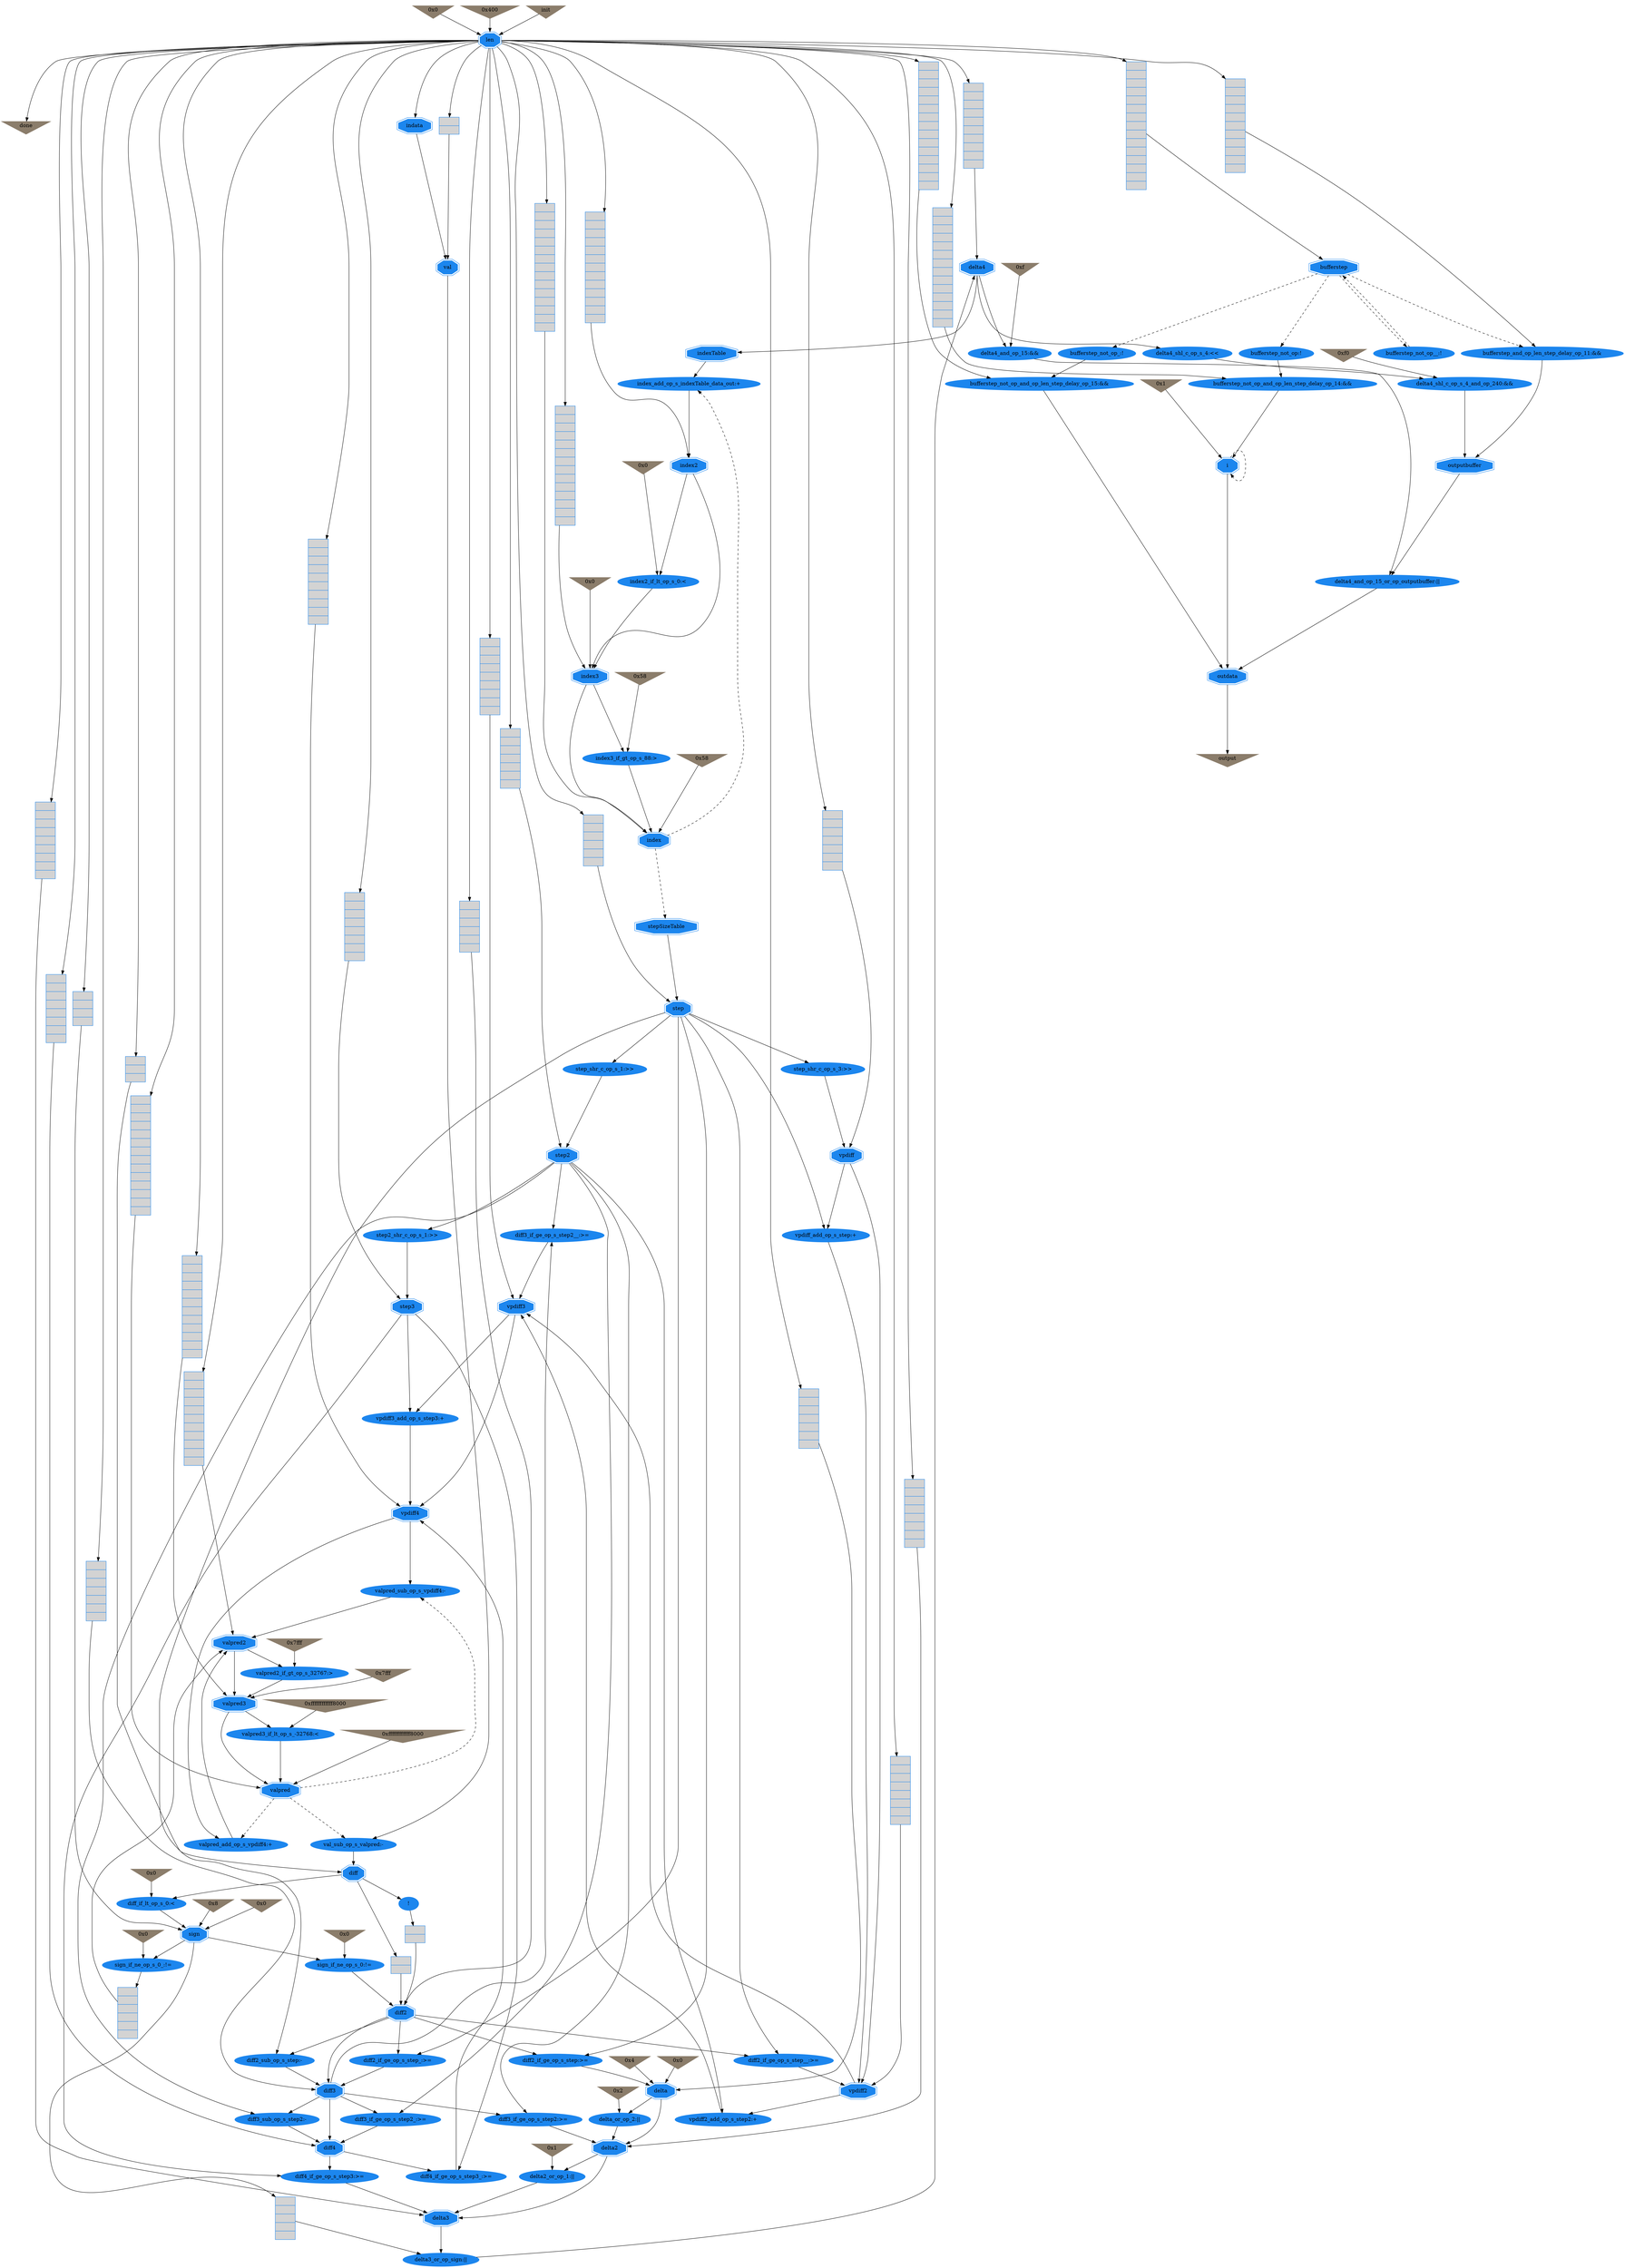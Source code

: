 digraph adpcm_coder {
	// Components (Nodes)
	node [shape=ellipse, style=filled, color=dodgerblue2];
	"done" [color=bisque4 shape=invtriangle label="done"];
	"c100" [color=bisque4 shape=invtriangle label="0x58"];
	"indexTable" [label="indexTable" shape=doubleoctagon  color=dodgerblue2 ];
	"c89" [color=bisque4 shape=invtriangle label="0x2"];
	"outdata" [label="outdata" shape=doubleoctagon  color=dodgerblue2 ];
	"c85" [color=bisque4 shape=invtriangle label="0x0"];
	"c119" [label="{|||||||||}" shape=record fillcolor=lightgray  color=dodgerblue2 ];
	"c104" [label="{||}" shape=record fillcolor=lightgray  color=dodgerblue2 ];
	"diff3_if_ge_op_s_step2__" [label="diff3_if_ge_op_s_step2__:>="  color=dodgerblue2 ];
	"step_shr_c_op_s_1" [label="step_shr_c_op_s_1:>>"  color=dodgerblue2 ];
	"delta2" [label="delta2" shape=doubleoctagon  color=dodgerblue2 ];
	"index3" [label="index3" shape=doubleoctagon  color=dodgerblue2 ];
	"c123" [label="{|||||||||||||}" shape=record fillcolor=lightgray  color=dodgerblue2 ];
	"c121" [label="{|||||||||||}" shape=record fillcolor=lightgray  color=dodgerblue2 ];
	"c125" [label="{||||||||||||||}" shape=record fillcolor=lightgray  color=dodgerblue2 ];
	"stepSizeTable" [label="stepSizeTable" shape=doubleoctagon  color=dodgerblue2 ];
	"len_step_delay_op_14" [label="{|||||||||||||}" shape=record fillcolor=lightgray  color=dodgerblue2 ];
	"valpred" [label="valpred" shape=doubleoctagon  color=dodgerblue2 ];
	"index3_if_gt_op_s_88" [label="index3_if_gt_op_s_88:>"  color=dodgerblue2 ];
	"indata" [label="indata" shape=doubleoctagon  color=dodgerblue2 ];
	"len" [label="len" shape=doubleoctagon  color=dodgerblue2 ];
	"c87" [color=bisque4 shape=invtriangle label="0x4"];
	"diff2_sub_op_s_step" [label="diff2_sub_op_s_step:-"  color=dodgerblue2 ];
	"c102" [color=bisque4 shape=invtriangle label="0xf"];
	"c117" [label="{||||||||}" shape=record fillcolor=lightgray  color=dodgerblue2 ];
	"diff3_if_ge_op_s_step2" [label="diff3_if_ge_op_s_step2:>="  color=dodgerblue2 ];
	"c106" [label="{|||||}" shape=record fillcolor=lightgray  color=dodgerblue2 ];
	"delta3_or_op_sign" [label="delta3_or_op_sign:||"  color=dodgerblue2 ];
	"vpdiff3_add_op_s_step3" [label="vpdiff3_add_op_s_step3:+"  color=dodgerblue2 ];
	"vpdiff3" [label="vpdiff3" shape=doubleoctagon  color=dodgerblue2 ];
	"valpred_sub_op_s_vpdiff4" [label="valpred_sub_op_s_vpdiff4:-"  color=dodgerblue2 ];
	"c81" [color=bisque4 shape=invtriangle label="0x0"];
	"c83" [color=bisque4 shape=invtriangle label="0x0"];
	"sign_if_ne_op_s_0" [label="sign_if_ne_op_s_0:!="  color=dodgerblue2 ];
	"delta" [label="delta" shape=doubleoctagon  color=dodgerblue2 ];
	"c96" [color=bisque4 shape=invtriangle label="0x0"];
	"diff4" [label="diff4" shape=doubleoctagon  color=dodgerblue2 ];
	"c111" [label="{||||||}" shape=record fillcolor=lightgray  color=dodgerblue2 ];
	"c126" [label="{||||||||||||||}" shape=record fillcolor=lightgray  color=dodgerblue2 ];
	"step2_shr_c_op_s_1" [label="step2_shr_c_op_s_1:>>"  color=dodgerblue2 ];
	"c115" [label="{|||||||}" shape=record fillcolor=lightgray  color=dodgerblue2 ];
	"valpred2_if_gt_op_s_32767" [label="valpred2_if_gt_op_s_32767:>"  color=dodgerblue2 ];
	"len_step_delay_op_11" [label="{||||||||||}" shape=record fillcolor=lightgray  color=dodgerblue2 ];
	"delta4_shl_c_op_s_4" [label="delta4_shl_c_op_s_4:<<"  color=dodgerblue2 ];
	"index_add_op_s_indexTable_data_out" [label="index_add_op_s_indexTable_data_out:+"  color=dodgerblue2 ];
	"step" [label="step" shape=doubleoctagon  color=dodgerblue2 ];
	"step2" [label="step2" shape=doubleoctagon  color=dodgerblue2 ];
	"step3" [label="step3" shape=doubleoctagon  color=dodgerblue2 ];
	"output" [color=bisque4 shape=invtriangle label="output"];
	"c90" [color=bisque4 shape=invtriangle label="0x1"];
	"c92" [color=bisque4 shape=invtriangle label="0xf0"];
	"c109" [label="{||||||}" shape=record fillcolor=lightgray  color=dodgerblue2 ];
	"diff_if_lt_op_s_0" [label="diff_if_lt_op_s_0:<"  color=dodgerblue2 ];
	"c98" [color=bisque4 shape=invtriangle label="0xffffffffffff8000"];
	"diff2" [label="diff2" shape=doubleoctagon  color=dodgerblue2 ];
	"c94" [color=bisque4 shape=invtriangle label="0x7fff"];
	"c128" [label="{||||}" shape=record fillcolor=lightgray  color=dodgerblue2 ];
	"c113" [label="{|||||||}" shape=record fillcolor=lightgray  color=dodgerblue2 ];
	"valpred_add_op_s_vpdiff4" [label="valpred_add_op_s_vpdiff4:+"  color=dodgerblue2 ];
	"delta2_or_op_1" [label="delta2_or_op_1:||"  color=dodgerblue2 ];
	"vpdiff_add_op_s_step" [label="vpdiff_add_op_s_step:+"  color=dodgerblue2 ];
	"delta4_and_op_15_or_op_outputbuffer" [label="delta4_and_op_15_or_op_outputbuffer:||"  color=dodgerblue2 ];
	"c130" [label="{|}" shape=record fillcolor=lightgray  color=dodgerblue2 ];
	"val" [label="val" shape=doubleoctagon  color=dodgerblue2 ];
	"bufferstep_not_op__" [label="bufferstep_not_op__:!"  color=dodgerblue2 ];
	"len_step_delay_op_15" [label="{||||||||||||||}" shape=record fillcolor=lightgray  color=dodgerblue2 ];
	"index2_if_lt_op_s_0" [label="index2_if_lt_op_s_0:<"  color=dodgerblue2 ];
	"c122" [label="{||||||||||||}" shape=record fillcolor=lightgray  color=dodgerblue2 ];
	"sign_if_ne_op_s_0_" [label="sign_if_ne_op_s_0_:!="  color=dodgerblue2 ];
	"diff4_if_ge_op_s_step3_" [label="diff4_if_ge_op_s_step3_:>="  color=dodgerblue2 ];
	"c118" [label="{|||||||||}" shape=record fillcolor=lightgray  color=dodgerblue2 ];
	"c107" [label="{|||||}" shape=record fillcolor=lightgray  color=dodgerblue2 ];
	"diff3" [label="diff3" shape=doubleoctagon  color=dodgerblue2 ];
	"c103" [label="{|}" shape=record fillcolor=lightgray  color=dodgerblue2 ];
	"delta_or_op_2" [label="delta_or_op_2:||"  color=dodgerblue2 ];
	"diff2_if_ge_op_s_step_" [label="diff2_if_ge_op_s_step_:>="  color=dodgerblue2 ];
	"c86" [color=bisque4 shape=invtriangle label="0x0"];
	"c84" [color=bisque4 shape=invtriangle label="0x8"];
	"c88" [color=bisque4 shape=invtriangle label="0x0"];
	"c82" [color=bisque4 shape=invtriangle label="0x400"];
	"c120" [label="{||||||||||}" shape=record fillcolor=lightgray  color=dodgerblue2 ];
	"vpdiff4" [label="vpdiff4" shape=doubleoctagon  color=dodgerblue2 ];
	"c124" [label="{|||||||||||||}" shape=record fillcolor=lightgray  color=dodgerblue2 ];
	"step_shr_c_op_s_3" [label="step_shr_c_op_s_3:>>"  color=dodgerblue2 ];
	"diff3_if_ge_op_s_step2_" [label="diff3_if_ge_op_s_step2_:>="  color=dodgerblue2 ];
	"c105" [label="{|||}" shape=record fillcolor=lightgray  color=dodgerblue2 ];
	"vpdiff2_add_op_s_step2" [label="vpdiff2_add_op_s_step2:+"  color=dodgerblue2 ];
	"bufferstep" [label="bufferstep" shape=doubleoctagon  color=dodgerblue2 ];
	"diff" [label="diff" shape=doubleoctagon  color=dodgerblue2 ];
	"i" [label="i" shape=doubleoctagon  color=dodgerblue2 ];
	"delta4" [label="delta4" shape=doubleoctagon  color=dodgerblue2 ];
	"c101" [color=bisque4 shape=invtriangle label="0x58"];
	"c99" [color=bisque4 shape=invtriangle label="0x1"];
	"valpred3_if_lt_op_s_-32768" [label="valpred3_if_lt_op_s_-32768:<"  color=dodgerblue2 ];
	"index" [label="index" shape=doubleoctagon  color=dodgerblue2 ];
	"bufferstep_not_op" [label="bufferstep_not_op:!"  color=dodgerblue2 ];
	"bufferstep_not_op_and_op_len_step_delay_op_14" [label="bufferstep_not_op_and_op_len_step_delay_op_14:&&"  color=dodgerblue2 ];
	"bufferstep_and_op_len_step_delay_op_11" [label="bufferstep_and_op_len_step_delay_op_11:&&"  color=dodgerblue2 ];
	"vpdiff2" [label="vpdiff2" shape=doubleoctagon  color=dodgerblue2 ];
	"delta3" [label="delta3" shape=doubleoctagon  color=dodgerblue2 ];
	"c129" [label="{|}" shape=record fillcolor=lightgray  color=dodgerblue2 ];
	"c114" [label="{|||||||}" shape=record fillcolor=lightgray  color=dodgerblue2 ];
	"valpred2" [label="valpred2" shape=doubleoctagon  color=dodgerblue2 ];
	"diff2_if_ge_op_s_step" [label="diff2_if_ge_op_s_step:>="  color=dodgerblue2 ];
	"val_sub_op_s_valpred" [label="val_sub_op_s_valpred:-"  color=dodgerblue2 ];
	"sign" [label="sign" shape=doubleoctagon  color=dodgerblue2 ];
	"c110" [label="{||||||}" shape=record fillcolor=lightgray  color=dodgerblue2 ];
	"c108" [label="{||||||}" shape=record fillcolor=lightgray  color=dodgerblue2 ];
	"diff_neg_op_s" [label="!"  color=dodgerblue2 ];
	"bufferstep_not_op_and_op_len_step_delay_op_15" [label="bufferstep_not_op_and_op_len_step_delay_op_15:&&"  color=dodgerblue2 ];
	"bufferstep_not_op_" [label="bufferstep_not_op_:!"  color=dodgerblue2 ];
	"delta4_and_op_15" [label="delta4_and_op_15:&&"  color=dodgerblue2 ];
	"valpred3" [label="valpred3" shape=doubleoctagon  color=dodgerblue2 ];
	"delta4_shl_c_op_s_4_and_op_240" [label="delta4_shl_c_op_s_4_and_op_240:&&"  color=dodgerblue2 ];
	"c127" [label="{|||||}" shape=record fillcolor=lightgray  color=dodgerblue2 ];
	"diff2_if_ge_op_s_step__" [label="diff2_if_ge_op_s_step__:>="  color=dodgerblue2 ];
	"c116" [label="{||||||||}" shape=record fillcolor=lightgray  color=dodgerblue2 ];
	"c112" [label="{|||||||}" shape=record fillcolor=lightgray  color=dodgerblue2 ];
	"diff4_if_ge_op_s_step3" [label="diff4_if_ge_op_s_step3:>="  color=dodgerblue2 ];
	"diff3_sub_op_s_step2" [label="diff3_sub_op_s_step2:-"  color=dodgerblue2 ];
	"c95" [color=bisque4 shape=invtriangle label="0x0"];
	"c93" [color=bisque4 shape=invtriangle label="0x7fff"];
	"c97" [color=bisque4 shape=invtriangle label="0xffffffffffff8000"];
	"c91" [color=bisque4 shape=invtriangle label="0x0"];
	"outputbuffer" [label="outputbuffer" shape=doubleoctagon  color=dodgerblue2 ];
	"index2" [label="index2" shape=doubleoctagon  color=dodgerblue2 ];
	"vpdiff" [label="vpdiff" shape=doubleoctagon  color=dodgerblue2 ];
	"init" [color=bisque4 shape=invtriangle label="init"];

	// Signals (Edges)
	"c81" -> "len"
	"c116" -> "delta3"
	"vpdiff4" -> "valpred_add_op_s_vpdiff4"
	"c91" -> "sign_if_ne_op_s_0_"
	"c98" -> "valpred"
	"c118" -> "vpdiff4"
	"diff2_if_ge_op_s_step_" -> "diff3"
	"step_shr_c_op_s_1" -> "step2"
	"diff4_if_ge_op_s_step3" -> "delta3"
	"bufferstep_not_op" -> "bufferstep_not_op_and_op_len_step_delay_op_14"
	"c83" -> "diff_if_lt_op_s_0"
	"step2" -> "diff3_if_ge_op_s_step2__"
	"len" -> "c106":input
	"index" -> "stepSizeTable" [style=dashed];
	"diff" -> "diff_neg_op_s"
	"len" -> "c108":input
	"len" -> "c110":input
	"bufferstep_and_op_len_step_delay_op_11" -> "outputbuffer"
	"c94" -> "valpred3"
	"len" -> "c125":input
	"diff2" -> "diff2_if_ge_op_s_step__"
	"step2" -> "diff3_sub_op_s_step2"
	"sign_if_ne_op_s_0_" -> "c127":input
	"outputbuffer" -> "delta4_and_op_15_or_op_outputbuffer"
	"len_step_delay_op_15" -> "bufferstep_not_op_and_op_len_step_delay_op_15"
	"delta3" -> "delta3_or_op_sign"
	"step" -> "diff2_if_ge_op_s_step"
	"diff2" -> "diff2_if_ge_op_s_step_"
	"c114" -> "vpdiff2"
	"index2" -> "index2_if_lt_op_s_0"
	"c129" -> "diff2"
	"index2" -> "index3"
	"diff4" -> "diff4_if_ge_op_s_step3"
	"vpdiff_add_op_s_step" -> "vpdiff2"
	"outdata" -> "output"
	"val" -> "val_sub_op_s_valpred"
	"c82" -> "len"
	"len" -> "c104":input
	"len" -> "c121":input
	"len" -> "len_step_delay_op_11":input
	"i" -> "outdata"
	"index3" -> "index3_if_gt_op_s_88"
	"len" -> "c123":input
	"delta" -> "delta2"
	"delta" -> "delta_or_op_2"
	"vpdiff2" -> "vpdiff3"
	"index3" -> "index"
	"sign_if_ne_op_s_0" -> "diff2"
	"step3" -> "vpdiff3_add_op_s_step3"
	"c110" -> "step2"
	"c112" -> "delta2"
	"c127" -> "valpred2"
	"bufferstep" -> "bufferstep_not_op_" [style=dashed];
	"step" -> "diff2_if_ge_op_s_step__"
	"diff3_if_ge_op_s_step2_" -> "diff4"
	"c125" -> "index"
	"valpred2" -> "valpred3"
	"valpred2" -> "valpred2_if_gt_op_s_32767"
	"step" -> "diff2_if_ge_op_s_step_"
	"valpred" -> "valpred_sub_op_s_vpdiff4" [style=dashed];
	"len" -> "c115":input
	"len" -> "c117":input
	"delta4_and_op_15_or_op_outputbuffer" -> "outdata"
	"valpred3" -> "valpred"
	"len_step_delay_op_14" -> "bufferstep_not_op_and_op_len_step_delay_op_14"
	"diff2_sub_op_s_step" -> "diff3"
	"step" -> "step_shr_c_op_s_3"
	"len" -> "c119":input
	"stepSizeTable" -> "step"
	"diff_if_lt_op_s_0" -> "sign"
	"c108" -> "delta"
	"bufferstep" -> "bufferstep_and_op_len_step_delay_op_11" [style=dashed];
	"delta2_or_op_1" -> "delta3"
	"vpdiff2" -> "vpdiff2_add_op_s_step2"
	"c106" -> "step"
	"delta4" -> "delta4_and_op_15"
	"c89" -> "delta_or_op_2"
	"diff3" -> "diff3_if_ge_op_s_step2_"
	"c100" -> "index3_if_gt_op_s_88"
	"c123" -> "index3"
	"len" -> "c113":input
	"diff2_if_ge_op_s_step" -> "delta"
	"index" -> "index_add_op_s_indexTable_data_out" [style=dashed];
	"diff4" -> "diff4_if_ge_op_s_step3_"
	"diff4_if_ge_op_s_step3_" -> "vpdiff4"
	"len" -> "c111":input
	"len" -> "done"
	"step3" -> "diff4_if_ge_op_s_step3"
	"vpdiff" -> "vpdiff2"
	"diff" -> "c130":input
	"valpred3" -> "valpred3_if_lt_op_s_-32768"
	"c95" -> "index2_if_lt_op_s_0"
	"step_shr_c_op_s_3" -> "vpdiff"
	"delta4" -> "delta4_shl_c_op_s_4"
	"c119" -> "delta4"
	"c121" -> "valpred3"
	"valpred_sub_op_s_vpdiff4" -> "valpred2"
	"c104" -> "diff"
	"valpred" -> "val_sub_op_s_valpred" [style=dashed];
	"init" -> "len"
	"len" -> "c109":input
	"len_step_delay_op_11" -> "bufferstep_and_op_len_step_delay_op_11"
	"c84" -> "sign"
	"sign" -> "sign_if_ne_op_s_0"
	"c93" -> "valpred2_if_gt_op_s_32767"
	"step2" -> "diff3_if_ge_op_s_step2_"
	"len" -> "c126":input
	"len" -> "c124":input
	"bufferstep" -> "bufferstep_not_op" [style=dashed];
	"i" -> "i" [style=dashed];
	"len" -> "c107":input
	"delta2" -> "delta3"
	"step2" -> "vpdiff2_add_op_s_step2"
	"vpdiff4" -> "valpred_sub_op_s_vpdiff4"
	"c115" -> "step3"
	"diff2" -> "diff2_sub_op_s_step"
	"diff2" -> "diff3"
	"c97" -> "valpred3_if_lt_op_s_-32768"
	"c117" -> "vpdiff3"
	"diff3_sub_op_s_step2" -> "diff4"
	"vpdiff" -> "vpdiff_add_op_s_step"
	"sign" -> "c128":input
	"len" -> "len_step_delay_op_15":input
	"bufferstep_not_op_and_op_len_step_delay_op_15" -> "outdata"
	"delta3_or_op_sign" -> "delta4"
	"delta4_shl_c_op_s_4" -> "delta4_shl_c_op_s_4_and_op_240"
	"len" -> "c120":input
	"diff3" -> "diff3_if_ge_op_s_step2"
	"diff3_if_ge_op_s_step2" -> "delta2"
	"c99" -> "i"
	"len" -> "c122":input
	"step2" -> "step2_shr_c_op_s_1"
	"delta2" -> "delta2_or_op_1"
	"len" -> "c103":input
	"val_sub_op_s_valpred" -> "diff"
	"len" -> "indata"
	"len" -> "c105":input
	"valpred_add_op_s_vpdiff4" -> "valpred2"
	"c113" -> "diff4"
	"indexTable" -> "index_add_op_s_indexTable_data_out"
	"c87" -> "delta"
	"index2_if_lt_op_s_0" -> "index3"
	"step" -> "vpdiff_add_op_s_step"
	"c130" -> "diff2"
	"c128" -> "delta3_or_op_sign"
	"index3_if_gt_op_s_88" -> "index"
	"c102" -> "delta4_and_op_15"
	"c111" -> "vpdiff"
	"step3" -> "diff4_if_ge_op_s_step3_"
	"vpdiff3_add_op_s_step3" -> "vpdiff4"
	"c90" -> "delta2_or_op_1"
	"len" -> "len_step_delay_op_14":input
	"valpred3_if_lt_op_s_-32768" -> "valpred"
	"len" -> "c118":input
	"step" -> "diff2_sub_op_s_step"
	"step" -> "step_shr_c_op_s_1"
	"len" -> "c116":input
	"sign" -> "sign_if_ne_op_s_0_"
	"valpred" -> "valpred_add_op_s_vpdiff4" [style=dashed];
	"bufferstep" -> "bufferstep_not_op__" [style=dashed];
	"bufferstep_not_op_" -> "bufferstep_not_op_and_op_len_step_delay_op_15"
	"diff3" -> "diff4"
	"delta4_and_op_15" -> "delta4_and_op_15_or_op_outputbuffer"
	"c126" -> "bufferstep"
	"c124" -> "valpred"
	"valpred2_if_gt_op_s_32767" -> "valpred3"
	"diff3" -> "diff3_sub_op_s_step2"
	"c86" -> "sign_if_ne_op_s_0"
	"c85" -> "sign"
	"c109" -> "diff3"
	"delta4_shl_c_op_s_4_and_op_240" -> "outputbuffer"
	"diff3_if_ge_op_s_step2__" -> "vpdiff3"
	"diff3" -> "diff3_if_ge_op_s_step2__"
	"c107" -> "diff2"
	"bufferstep_not_op__" -> "bufferstep" [style=dashed];
	"step2_shr_c_op_s_1" -> "step3"
	"diff_neg_op_s" -> "c129":input
	"c96" -> "index3"
	"diff2_if_ge_op_s_step__" -> "vpdiff2"
	"c88" -> "delta"
	"diff2" -> "diff2_if_ge_op_s_step"
	"len" -> "c114":input
	"index_add_op_s_indexTable_data_out" -> "index2"
	"vpdiff3" -> "vpdiff3_add_op_s_step3"
	"vpdiff3" -> "vpdiff4"
	"len" -> "c112":input
	"vpdiff2_add_op_s_step2" -> "vpdiff3"
	"c101" -> "index"
	"bufferstep_not_op_and_op_len_step_delay_op_14" -> "i"
	"c122" -> "index2"
	"step2" -> "diff3_if_ge_op_s_step2"
	"delta_or_op_2" -> "delta2"
	"c120" -> "valpred2"
	"delta4" -> "indexTable"
	"c92" -> "delta4_shl_c_op_s_4_and_op_240"
	"c105" -> "sign"
	"diff" -> "diff_if_lt_op_s_0"
	"c103" -> "val"
	"indata" -> "val"
}